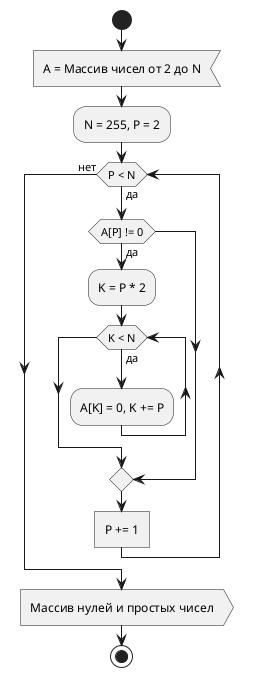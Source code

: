 @startuml

start
:А = Массив чисел от 2 до N<
:N = 255, P = 2;
while (P < N) is (да)
  if (A[P] != 0) then (да)
  	:K = P * 2;
	while (K < N) is (да)
      :A[K] = 0, K += P;
	endwhile
  endif
    :P += 1]
endwhile (нет)
:Массив нулей и простых чисел>
stop
@enduml
